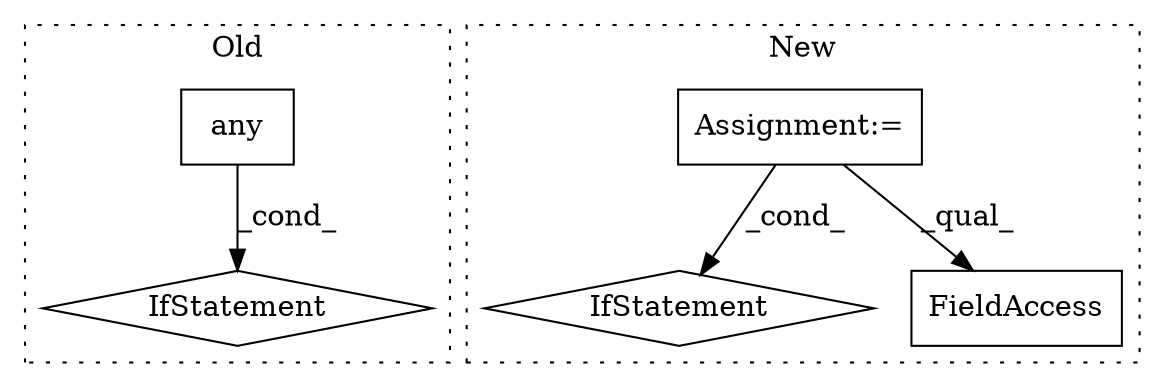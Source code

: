 digraph G {
subgraph cluster0 {
1 [label="any" a="32" s="3840" l="5" shape="box"];
3 [label="IfStatement" a="25" s="3807,3845" l="4,2" shape="diamond"];
label = "Old";
style="dotted";
}
subgraph cluster1 {
2 [label="IfStatement" a="25" s="4028,4203" l="4,2" shape="diamond"];
4 [label="Assignment:=" a="7" s="4156" l="29" shape="box"];
5 [label="FieldAccess" a="22" s="4070" l="7" shape="box"];
label = "New";
style="dotted";
}
1 -> 3 [label="_cond_"];
4 -> 2 [label="_cond_"];
4 -> 5 [label="_qual_"];
}